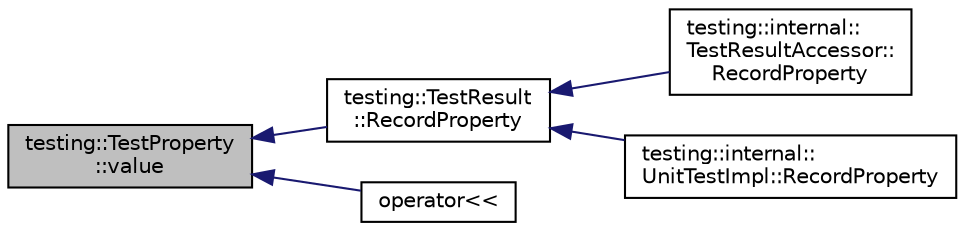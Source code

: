 digraph "testing::TestProperty::value"
{
  edge [fontname="Helvetica",fontsize="10",labelfontname="Helvetica",labelfontsize="10"];
  node [fontname="Helvetica",fontsize="10",shape=record];
  rankdir="LR";
  Node13 [label="testing::TestProperty\l::value",height=0.2,width=0.4,color="black", fillcolor="grey75", style="filled", fontcolor="black"];
  Node13 -> Node14 [dir="back",color="midnightblue",fontsize="10",style="solid",fontname="Helvetica"];
  Node14 [label="testing::TestResult\l::RecordProperty",height=0.2,width=0.4,color="black", fillcolor="white", style="filled",URL="$d1/d69/classtesting_1_1_test_result.html#ac253b0fd7ea70f457e9517e415eac32d"];
  Node14 -> Node15 [dir="back",color="midnightblue",fontsize="10",style="solid",fontname="Helvetica"];
  Node15 [label="testing::internal::\lTestResultAccessor::\lRecordProperty",height=0.2,width=0.4,color="black", fillcolor="white", style="filled",URL="$d3/d42/classtesting_1_1internal_1_1_test_result_accessor.html#abcc4b32d1b201eeef92f0ec0ae161cf9"];
  Node14 -> Node16 [dir="back",color="midnightblue",fontsize="10",style="solid",fontname="Helvetica"];
  Node16 [label="testing::internal::\lUnitTestImpl::RecordProperty",height=0.2,width=0.4,color="black", fillcolor="white", style="filled",URL="$d7/dda/classtesting_1_1internal_1_1_unit_test_impl.html#a15e4af4df167d2504decbc8fcc108a6f"];
  Node13 -> Node17 [dir="back",color="midnightblue",fontsize="10",style="solid",fontname="Helvetica"];
  Node17 [label="operator\<\<",height=0.2,width=0.4,color="black", fillcolor="white", style="filled",URL="$df/d01/gtest__unittest_8cc.html#a5f23eac320bc1c1dcd3cec464e31b5c6"];
}
